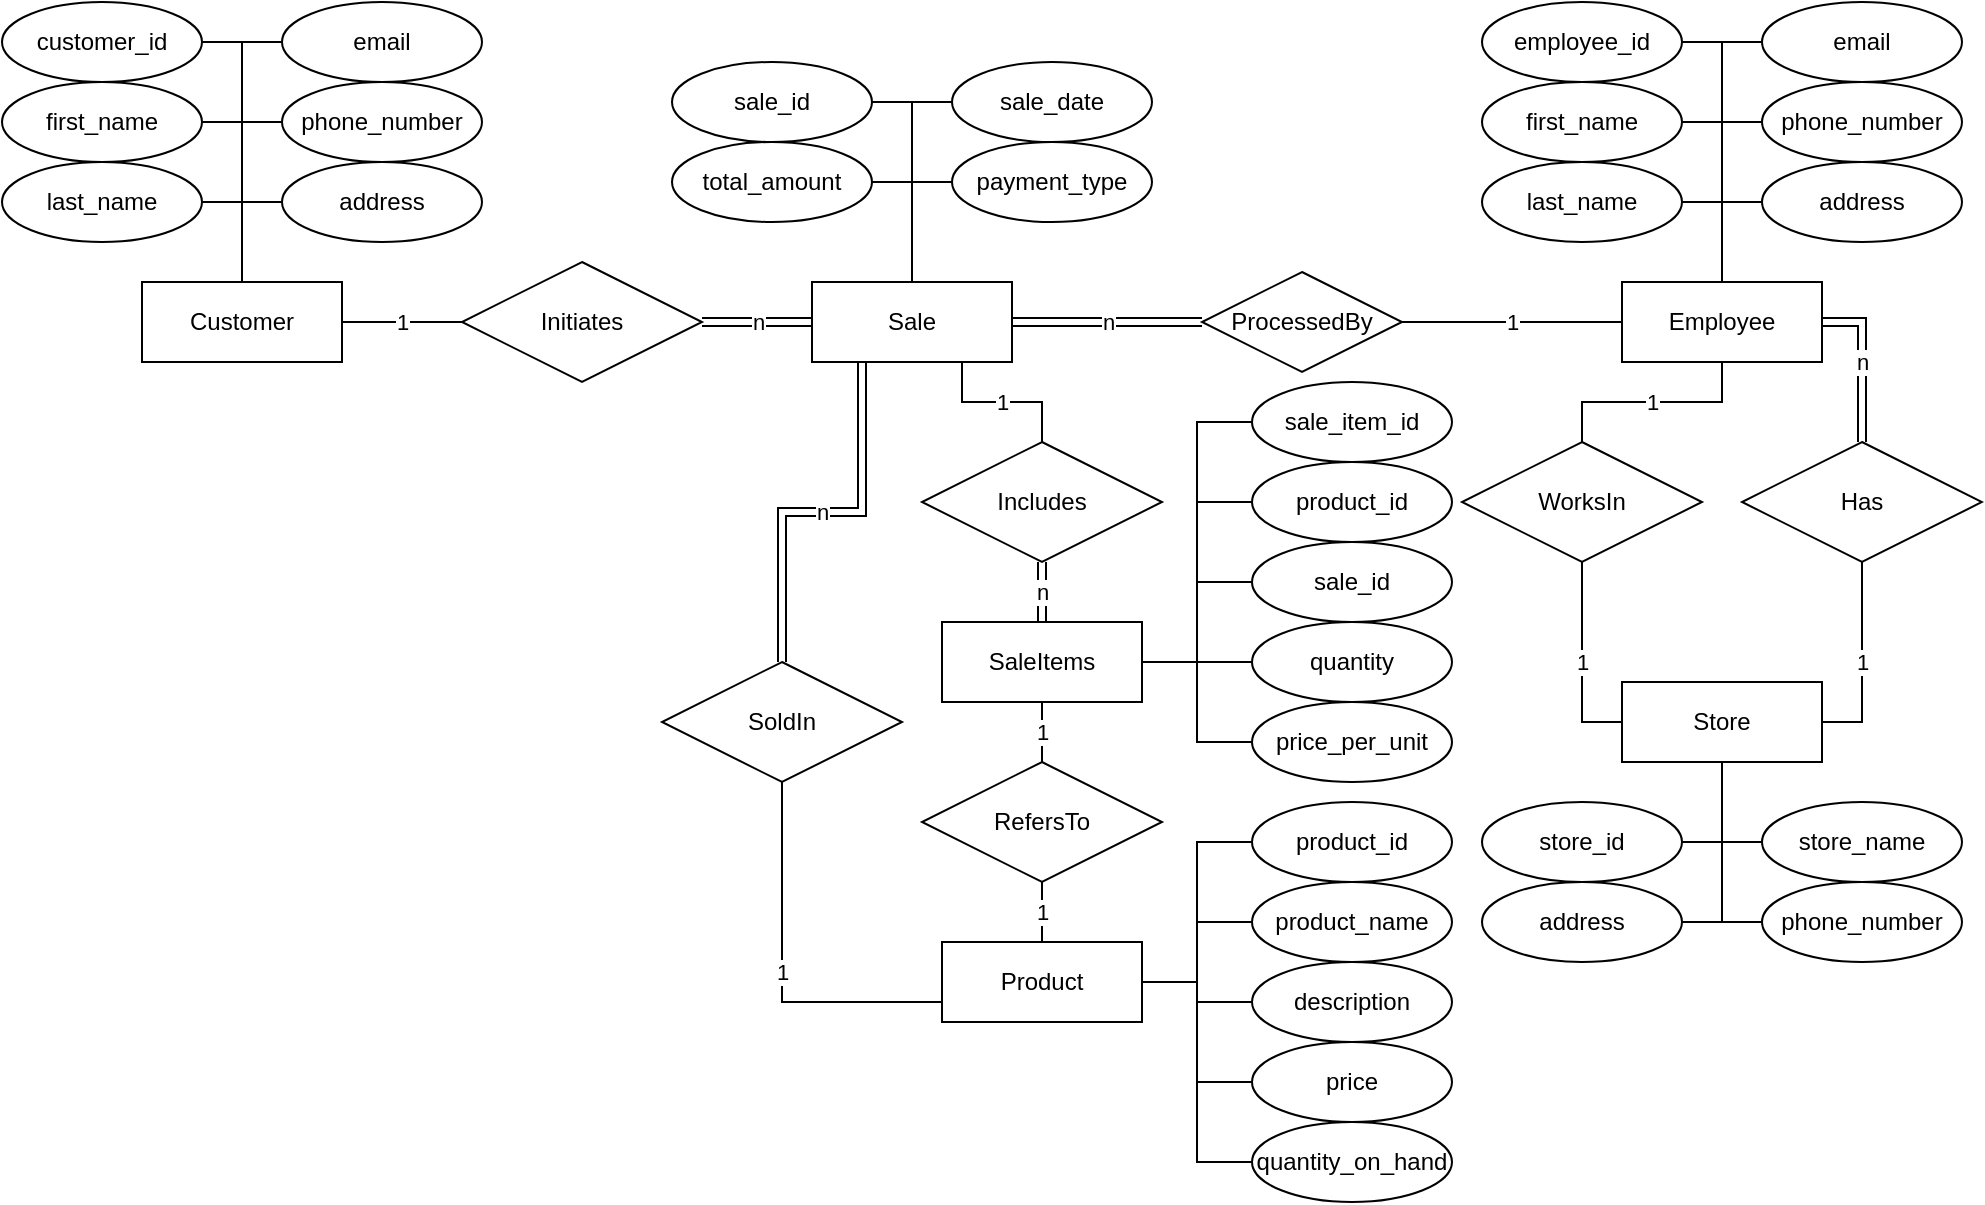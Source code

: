<mxfile version="20.7.4" type="device"><diagram id="R2lEEEUBdFMjLlhIrx00" name="Page-1"><mxGraphModel dx="1434" dy="844" grid="1" gridSize="10" guides="1" tooltips="1" connect="1" arrows="1" fold="1" page="1" pageScale="1" pageWidth="850" pageHeight="1100" math="0" shadow="0" extFonts="Permanent Marker^https://fonts.googleapis.com/css?family=Permanent+Marker"><root><mxCell id="0"/><mxCell id="1" parent="0"/><mxCell id="ybCxKkgcSNiUqqTzbPNa-8" style="edgeStyle=orthogonalEdgeStyle;rounded=0;orthogonalLoop=1;jettySize=auto;html=1;exitX=0.5;exitY=0;exitDx=0;exitDy=0;entryX=1;entryY=0.5;entryDx=0;entryDy=0;endArrow=none;endFill=0;" parent="1" source="ybCxKkgcSNiUqqTzbPNa-1" target="ybCxKkgcSNiUqqTzbPNa-4" edge="1"><mxGeometry relative="1" as="geometry"/></mxCell><mxCell id="ybCxKkgcSNiUqqTzbPNa-9" style="edgeStyle=orthogonalEdgeStyle;rounded=0;orthogonalLoop=1;jettySize=auto;html=1;exitX=0.5;exitY=0;exitDx=0;exitDy=0;entryX=0;entryY=0.5;entryDx=0;entryDy=0;endArrow=none;endFill=0;" parent="1" source="ybCxKkgcSNiUqqTzbPNa-1" target="ybCxKkgcSNiUqqTzbPNa-7" edge="1"><mxGeometry relative="1" as="geometry"/></mxCell><mxCell id="ybCxKkgcSNiUqqTzbPNa-10" style="edgeStyle=orthogonalEdgeStyle;rounded=0;orthogonalLoop=1;jettySize=auto;html=1;exitX=0.5;exitY=0;exitDx=0;exitDy=0;entryX=1;entryY=0.5;entryDx=0;entryDy=0;endArrow=none;endFill=0;" parent="1" source="ybCxKkgcSNiUqqTzbPNa-1" target="ybCxKkgcSNiUqqTzbPNa-3" edge="1"><mxGeometry relative="1" as="geometry"/></mxCell><mxCell id="ybCxKkgcSNiUqqTzbPNa-11" style="edgeStyle=orthogonalEdgeStyle;rounded=0;orthogonalLoop=1;jettySize=auto;html=1;exitX=0.5;exitY=0;exitDx=0;exitDy=0;entryX=0;entryY=0.5;entryDx=0;entryDy=0;endArrow=none;endFill=0;" parent="1" source="ybCxKkgcSNiUqqTzbPNa-1" target="ybCxKkgcSNiUqqTzbPNa-6" edge="1"><mxGeometry relative="1" as="geometry"/></mxCell><mxCell id="ybCxKkgcSNiUqqTzbPNa-12" style="edgeStyle=orthogonalEdgeStyle;rounded=0;orthogonalLoop=1;jettySize=auto;html=1;exitX=0.5;exitY=0;exitDx=0;exitDy=0;entryX=0;entryY=0.5;entryDx=0;entryDy=0;endArrow=none;endFill=0;" parent="1" source="ybCxKkgcSNiUqqTzbPNa-1" target="ybCxKkgcSNiUqqTzbPNa-5" edge="1"><mxGeometry relative="1" as="geometry"/></mxCell><mxCell id="ybCxKkgcSNiUqqTzbPNa-13" style="edgeStyle=orthogonalEdgeStyle;rounded=0;orthogonalLoop=1;jettySize=auto;html=1;exitX=0.5;exitY=0;exitDx=0;exitDy=0;entryX=1;entryY=0.5;entryDx=0;entryDy=0;endArrow=none;endFill=0;" parent="1" source="ybCxKkgcSNiUqqTzbPNa-1" target="ybCxKkgcSNiUqqTzbPNa-2" edge="1"><mxGeometry relative="1" as="geometry"/></mxCell><mxCell id="ybCxKkgcSNiUqqTzbPNa-16" value="1" style="edgeStyle=orthogonalEdgeStyle;rounded=0;orthogonalLoop=1;jettySize=auto;html=1;exitX=1;exitY=0.5;exitDx=0;exitDy=0;entryX=0;entryY=0.5;entryDx=0;entryDy=0;endArrow=none;endFill=0;" parent="1" source="ybCxKkgcSNiUqqTzbPNa-1" target="ybCxKkgcSNiUqqTzbPNa-15" edge="1"><mxGeometry relative="1" as="geometry"/></mxCell><mxCell id="ybCxKkgcSNiUqqTzbPNa-1" value="Customer" style="whiteSpace=wrap;html=1;align=center;" parent="1" vertex="1"><mxGeometry x="90" y="140" width="100" height="40" as="geometry"/></mxCell><mxCell id="ybCxKkgcSNiUqqTzbPNa-2" value="customer_id" style="ellipse;whiteSpace=wrap;html=1;align=center;" parent="1" vertex="1"><mxGeometry x="20" width="100" height="40" as="geometry"/></mxCell><mxCell id="ybCxKkgcSNiUqqTzbPNa-3" value="first_name" style="ellipse;whiteSpace=wrap;html=1;align=center;" parent="1" vertex="1"><mxGeometry x="20" y="40" width="100" height="40" as="geometry"/></mxCell><mxCell id="ybCxKkgcSNiUqqTzbPNa-4" value="last_name" style="ellipse;whiteSpace=wrap;html=1;align=center;" parent="1" vertex="1"><mxGeometry x="20" y="80" width="100" height="40" as="geometry"/></mxCell><mxCell id="ybCxKkgcSNiUqqTzbPNa-5" value="email" style="ellipse;whiteSpace=wrap;html=1;align=center;" parent="1" vertex="1"><mxGeometry x="160" width="100" height="40" as="geometry"/></mxCell><mxCell id="ybCxKkgcSNiUqqTzbPNa-6" value="phone_number" style="ellipse;whiteSpace=wrap;html=1;align=center;" parent="1" vertex="1"><mxGeometry x="160" y="40" width="100" height="40" as="geometry"/></mxCell><mxCell id="ybCxKkgcSNiUqqTzbPNa-7" value="address" style="ellipse;whiteSpace=wrap;html=1;align=center;" parent="1" vertex="1"><mxGeometry x="160" y="80" width="100" height="40" as="geometry"/></mxCell><mxCell id="ybCxKkgcSNiUqqTzbPNa-22" style="edgeStyle=orthogonalEdgeStyle;rounded=0;orthogonalLoop=1;jettySize=auto;html=1;exitX=0.5;exitY=0;exitDx=0;exitDy=0;entryX=1;entryY=0.5;entryDx=0;entryDy=0;endArrow=none;endFill=0;" parent="1" source="ybCxKkgcSNiUqqTzbPNa-14" target="ybCxKkgcSNiUqqTzbPNa-20" edge="1"><mxGeometry relative="1" as="geometry"/></mxCell><mxCell id="ybCxKkgcSNiUqqTzbPNa-23" style="edgeStyle=orthogonalEdgeStyle;rounded=0;orthogonalLoop=1;jettySize=auto;html=1;exitX=0.5;exitY=0;exitDx=0;exitDy=0;entryX=0;entryY=0.5;entryDx=0;entryDy=0;endArrow=none;endFill=0;" parent="1" source="ybCxKkgcSNiUqqTzbPNa-14" target="ybCxKkgcSNiUqqTzbPNa-21" edge="1"><mxGeometry relative="1" as="geometry"/></mxCell><mxCell id="ybCxKkgcSNiUqqTzbPNa-24" style="edgeStyle=orthogonalEdgeStyle;rounded=0;orthogonalLoop=1;jettySize=auto;html=1;exitX=0.5;exitY=0;exitDx=0;exitDy=0;entryX=1;entryY=0.5;entryDx=0;entryDy=0;endArrow=none;endFill=0;" parent="1" source="ybCxKkgcSNiUqqTzbPNa-14" target="ybCxKkgcSNiUqqTzbPNa-18" edge="1"><mxGeometry relative="1" as="geometry"/></mxCell><mxCell id="ybCxKkgcSNiUqqTzbPNa-25" style="edgeStyle=orthogonalEdgeStyle;rounded=0;orthogonalLoop=1;jettySize=auto;html=1;exitX=0.5;exitY=0;exitDx=0;exitDy=0;entryX=0;entryY=0.5;entryDx=0;entryDy=0;endArrow=none;endFill=0;" parent="1" source="ybCxKkgcSNiUqqTzbPNa-14" target="ybCxKkgcSNiUqqTzbPNa-19" edge="1"><mxGeometry relative="1" as="geometry"/></mxCell><mxCell id="ybCxKkgcSNiUqqTzbPNa-28" value="1" style="edgeStyle=orthogonalEdgeStyle;rounded=0;orthogonalLoop=1;jettySize=auto;html=1;exitX=0.75;exitY=1;exitDx=0;exitDy=0;entryX=0.5;entryY=0;entryDx=0;entryDy=0;endArrow=none;endFill=0;" parent="1" source="ybCxKkgcSNiUqqTzbPNa-14" target="ybCxKkgcSNiUqqTzbPNa-27" edge="1"><mxGeometry relative="1" as="geometry"><mxPoint x="485" y="180" as="sourcePoint"/></mxGeometry></mxCell><mxCell id="ybCxKkgcSNiUqqTzbPNa-63" value="n" style="edgeStyle=orthogonalEdgeStyle;rounded=0;orthogonalLoop=1;jettySize=auto;html=1;exitX=1;exitY=0.5;exitDx=0;exitDy=0;entryX=0;entryY=0.5;entryDx=0;entryDy=0;endArrow=none;endFill=0;shape=link;" parent="1" source="ybCxKkgcSNiUqqTzbPNa-14" target="ybCxKkgcSNiUqqTzbPNa-61" edge="1"><mxGeometry relative="1" as="geometry"/></mxCell><mxCell id="ybCxKkgcSNiUqqTzbPNa-14" value="Sale" style="whiteSpace=wrap;html=1;align=center;" parent="1" vertex="1"><mxGeometry x="425" y="140" width="100" height="40" as="geometry"/></mxCell><mxCell id="ybCxKkgcSNiUqqTzbPNa-17" value="n" style="edgeStyle=orthogonalEdgeStyle;rounded=0;orthogonalLoop=1;jettySize=auto;html=1;exitX=1;exitY=0.5;exitDx=0;exitDy=0;entryX=0;entryY=0.5;entryDx=0;entryDy=0;endArrow=none;endFill=0;shape=link;" parent="1" source="ybCxKkgcSNiUqqTzbPNa-15" target="ybCxKkgcSNiUqqTzbPNa-14" edge="1"><mxGeometry relative="1" as="geometry"/></mxCell><mxCell id="ybCxKkgcSNiUqqTzbPNa-15" value="Initiates" style="shape=rhombus;perimeter=rhombusPerimeter;whiteSpace=wrap;html=1;align=center;" parent="1" vertex="1"><mxGeometry x="250" y="130" width="120" height="60" as="geometry"/></mxCell><mxCell id="ybCxKkgcSNiUqqTzbPNa-18" value="sale_id" style="ellipse;whiteSpace=wrap;html=1;align=center;" parent="1" vertex="1"><mxGeometry x="355" y="30" width="100" height="40" as="geometry"/></mxCell><mxCell id="ybCxKkgcSNiUqqTzbPNa-19" value="sale_date" style="ellipse;whiteSpace=wrap;html=1;align=center;" parent="1" vertex="1"><mxGeometry x="495" y="30" width="100" height="40" as="geometry"/></mxCell><mxCell id="ybCxKkgcSNiUqqTzbPNa-20" value="total_amount" style="ellipse;whiteSpace=wrap;html=1;align=center;" parent="1" vertex="1"><mxGeometry x="355" y="70" width="100" height="40" as="geometry"/></mxCell><mxCell id="ybCxKkgcSNiUqqTzbPNa-21" value="payment_type" style="ellipse;whiteSpace=wrap;html=1;align=center;" parent="1" vertex="1"><mxGeometry x="495" y="70" width="100" height="40" as="geometry"/></mxCell><mxCell id="ybCxKkgcSNiUqqTzbPNa-37" style="edgeStyle=orthogonalEdgeStyle;rounded=0;orthogonalLoop=1;jettySize=auto;html=1;exitX=1;exitY=0.5;exitDx=0;exitDy=0;entryX=0;entryY=0.5;entryDx=0;entryDy=0;endArrow=none;endFill=0;" parent="1" source="ybCxKkgcSNiUqqTzbPNa-26" target="ybCxKkgcSNiUqqTzbPNa-36" edge="1"><mxGeometry relative="1" as="geometry"/></mxCell><mxCell id="ybCxKkgcSNiUqqTzbPNa-38" style="edgeStyle=orthogonalEdgeStyle;rounded=0;orthogonalLoop=1;jettySize=auto;html=1;exitX=1;exitY=0.5;exitDx=0;exitDy=0;entryX=0;entryY=0.5;entryDx=0;entryDy=0;endArrow=none;endFill=0;" parent="1" source="ybCxKkgcSNiUqqTzbPNa-26" target="ybCxKkgcSNiUqqTzbPNa-35" edge="1"><mxGeometry relative="1" as="geometry"/></mxCell><mxCell id="ybCxKkgcSNiUqqTzbPNa-39" style="edgeStyle=orthogonalEdgeStyle;rounded=0;orthogonalLoop=1;jettySize=auto;html=1;exitX=1;exitY=0.5;exitDx=0;exitDy=0;entryX=0;entryY=0.5;entryDx=0;entryDy=0;endArrow=none;endFill=0;" parent="1" source="ybCxKkgcSNiUqqTzbPNa-26" target="ybCxKkgcSNiUqqTzbPNa-32" edge="1"><mxGeometry relative="1" as="geometry"/></mxCell><mxCell id="ybCxKkgcSNiUqqTzbPNa-40" style="edgeStyle=orthogonalEdgeStyle;rounded=0;orthogonalLoop=1;jettySize=auto;html=1;exitX=1;exitY=0.5;exitDx=0;exitDy=0;entryX=0;entryY=0.5;entryDx=0;entryDy=0;endArrow=none;endFill=0;" parent="1" source="ybCxKkgcSNiUqqTzbPNa-26" target="ybCxKkgcSNiUqqTzbPNa-34" edge="1"><mxGeometry relative="1" as="geometry"/></mxCell><mxCell id="ybCxKkgcSNiUqqTzbPNa-42" style="edgeStyle=orthogonalEdgeStyle;rounded=0;orthogonalLoop=1;jettySize=auto;html=1;exitX=1;exitY=0.5;exitDx=0;exitDy=0;entryX=0;entryY=0.5;entryDx=0;entryDy=0;endArrow=none;endFill=0;" parent="1" source="ybCxKkgcSNiUqqTzbPNa-26" target="ybCxKkgcSNiUqqTzbPNa-31" edge="1"><mxGeometry relative="1" as="geometry"/></mxCell><mxCell id="ybCxKkgcSNiUqqTzbPNa-45" value="1" style="edgeStyle=orthogonalEdgeStyle;rounded=0;orthogonalLoop=1;jettySize=auto;html=1;exitX=0.5;exitY=1;exitDx=0;exitDy=0;entryX=0.5;entryY=0;entryDx=0;entryDy=0;endArrow=none;endFill=0;" parent="1" source="ybCxKkgcSNiUqqTzbPNa-26" target="ybCxKkgcSNiUqqTzbPNa-44" edge="1"><mxGeometry relative="1" as="geometry"/></mxCell><mxCell id="ybCxKkgcSNiUqqTzbPNa-26" value="SaleItems" style="whiteSpace=wrap;html=1;align=center;" parent="1" vertex="1"><mxGeometry x="490" y="310" width="100" height="40" as="geometry"/></mxCell><mxCell id="ybCxKkgcSNiUqqTzbPNa-29" value="n" style="edgeStyle=orthogonalEdgeStyle;rounded=0;orthogonalLoop=1;jettySize=auto;html=1;exitX=0.5;exitY=1;exitDx=0;exitDy=0;entryX=0.5;entryY=0;entryDx=0;entryDy=0;endArrow=none;endFill=0;shape=link;" parent="1" source="ybCxKkgcSNiUqqTzbPNa-27" target="ybCxKkgcSNiUqqTzbPNa-26" edge="1"><mxGeometry relative="1" as="geometry"/></mxCell><mxCell id="ybCxKkgcSNiUqqTzbPNa-27" value="Includes" style="shape=rhombus;perimeter=rhombusPerimeter;whiteSpace=wrap;html=1;align=center;" parent="1" vertex="1"><mxGeometry x="480" y="220" width="120" height="60" as="geometry"/></mxCell><mxCell id="ybCxKkgcSNiUqqTzbPNa-31" value="sale_item_id" style="ellipse;whiteSpace=wrap;html=1;align=center;" parent="1" vertex="1"><mxGeometry x="645" y="190" width="100" height="40" as="geometry"/></mxCell><mxCell id="ybCxKkgcSNiUqqTzbPNa-32" value="sale_id" style="ellipse;whiteSpace=wrap;html=1;align=center;" parent="1" vertex="1"><mxGeometry x="645" y="270" width="100" height="40" as="geometry"/></mxCell><mxCell id="ybCxKkgcSNiUqqTzbPNa-34" value="product_id" style="ellipse;whiteSpace=wrap;html=1;align=center;" parent="1" vertex="1"><mxGeometry x="645" y="230" width="100" height="40" as="geometry"/></mxCell><mxCell id="ybCxKkgcSNiUqqTzbPNa-35" value="quantity" style="ellipse;whiteSpace=wrap;html=1;align=center;" parent="1" vertex="1"><mxGeometry x="645" y="310" width="100" height="40" as="geometry"/></mxCell><mxCell id="ybCxKkgcSNiUqqTzbPNa-36" value="price_per_unit" style="ellipse;whiteSpace=wrap;html=1;align=center;" parent="1" vertex="1"><mxGeometry x="645" y="350" width="100" height="40" as="geometry"/></mxCell><mxCell id="ybCxKkgcSNiUqqTzbPNa-52" style="edgeStyle=orthogonalEdgeStyle;rounded=0;orthogonalLoop=1;jettySize=auto;html=1;exitX=1;exitY=0.5;exitDx=0;exitDy=0;entryX=0;entryY=0.5;entryDx=0;entryDy=0;endArrow=none;endFill=0;" parent="1" source="ybCxKkgcSNiUqqTzbPNa-43" target="ybCxKkgcSNiUqqTzbPNa-47" edge="1"><mxGeometry relative="1" as="geometry"/></mxCell><mxCell id="ybCxKkgcSNiUqqTzbPNa-53" style="edgeStyle=orthogonalEdgeStyle;rounded=0;orthogonalLoop=1;jettySize=auto;html=1;exitX=1;exitY=0.5;exitDx=0;exitDy=0;entryX=0;entryY=0.5;entryDx=0;entryDy=0;endArrow=none;endFill=0;" parent="1" source="ybCxKkgcSNiUqqTzbPNa-43" target="ybCxKkgcSNiUqqTzbPNa-48" edge="1"><mxGeometry relative="1" as="geometry"/></mxCell><mxCell id="ybCxKkgcSNiUqqTzbPNa-54" style="edgeStyle=orthogonalEdgeStyle;rounded=0;orthogonalLoop=1;jettySize=auto;html=1;exitX=1;exitY=0.5;exitDx=0;exitDy=0;entryX=0;entryY=0.5;entryDx=0;entryDy=0;endArrow=none;endFill=0;" parent="1" source="ybCxKkgcSNiUqqTzbPNa-43" target="ybCxKkgcSNiUqqTzbPNa-49" edge="1"><mxGeometry relative="1" as="geometry"/></mxCell><mxCell id="ybCxKkgcSNiUqqTzbPNa-55" style="edgeStyle=orthogonalEdgeStyle;rounded=0;orthogonalLoop=1;jettySize=auto;html=1;exitX=1;exitY=0.5;exitDx=0;exitDy=0;entryX=0;entryY=0.5;entryDx=0;entryDy=0;endArrow=none;endFill=0;" parent="1" source="ybCxKkgcSNiUqqTzbPNa-43" target="ybCxKkgcSNiUqqTzbPNa-50" edge="1"><mxGeometry relative="1" as="geometry"/></mxCell><mxCell id="ybCxKkgcSNiUqqTzbPNa-56" style="edgeStyle=orthogonalEdgeStyle;rounded=0;orthogonalLoop=1;jettySize=auto;html=1;exitX=1;exitY=0.5;exitDx=0;exitDy=0;entryX=0;entryY=0.5;entryDx=0;entryDy=0;endArrow=none;endFill=0;" parent="1" source="ybCxKkgcSNiUqqTzbPNa-43" target="ybCxKkgcSNiUqqTzbPNa-51" edge="1"><mxGeometry relative="1" as="geometry"/></mxCell><mxCell id="ybCxKkgcSNiUqqTzbPNa-43" value="Product" style="whiteSpace=wrap;html=1;align=center;" parent="1" vertex="1"><mxGeometry x="490" y="470" width="100" height="40" as="geometry"/></mxCell><mxCell id="ybCxKkgcSNiUqqTzbPNa-46" value="1" style="edgeStyle=orthogonalEdgeStyle;rounded=0;orthogonalLoop=1;jettySize=auto;html=1;exitX=0.5;exitY=1;exitDx=0;exitDy=0;entryX=0.5;entryY=0;entryDx=0;entryDy=0;endArrow=none;endFill=0;" parent="1" source="ybCxKkgcSNiUqqTzbPNa-44" target="ybCxKkgcSNiUqqTzbPNa-43" edge="1"><mxGeometry relative="1" as="geometry"/></mxCell><mxCell id="ybCxKkgcSNiUqqTzbPNa-44" value="RefersTo" style="shape=rhombus;perimeter=rhombusPerimeter;whiteSpace=wrap;html=1;align=center;" parent="1" vertex="1"><mxGeometry x="480" y="380" width="120" height="60" as="geometry"/></mxCell><mxCell id="ybCxKkgcSNiUqqTzbPNa-47" value="product_id" style="ellipse;whiteSpace=wrap;html=1;align=center;" parent="1" vertex="1"><mxGeometry x="645" y="400" width="100" height="40" as="geometry"/></mxCell><mxCell id="ybCxKkgcSNiUqqTzbPNa-48" value="product_name" style="ellipse;whiteSpace=wrap;html=1;align=center;" parent="1" vertex="1"><mxGeometry x="645" y="440" width="100" height="40" as="geometry"/></mxCell><mxCell id="ybCxKkgcSNiUqqTzbPNa-49" value="description" style="ellipse;whiteSpace=wrap;html=1;align=center;" parent="1" vertex="1"><mxGeometry x="645" y="480" width="100" height="40" as="geometry"/></mxCell><mxCell id="ybCxKkgcSNiUqqTzbPNa-50" value="price" style="ellipse;whiteSpace=wrap;html=1;align=center;" parent="1" vertex="1"><mxGeometry x="645" y="520" width="100" height="40" as="geometry"/></mxCell><mxCell id="ybCxKkgcSNiUqqTzbPNa-51" value="quantity_on_hand" style="ellipse;whiteSpace=wrap;html=1;align=center;" parent="1" vertex="1"><mxGeometry x="645" y="560" width="100" height="40" as="geometry"/></mxCell><mxCell id="ybCxKkgcSNiUqqTzbPNa-58" value="n" style="edgeStyle=orthogonalEdgeStyle;rounded=0;orthogonalLoop=1;jettySize=auto;html=1;exitX=0.5;exitY=0;exitDx=0;exitDy=0;entryX=0.25;entryY=1;entryDx=0;entryDy=0;endArrow=none;endFill=0;shape=link;" parent="1" source="ybCxKkgcSNiUqqTzbPNa-57" target="ybCxKkgcSNiUqqTzbPNa-14" edge="1"><mxGeometry relative="1" as="geometry"/></mxCell><mxCell id="ybCxKkgcSNiUqqTzbPNa-59" value="1" style="edgeStyle=orthogonalEdgeStyle;rounded=0;orthogonalLoop=1;jettySize=auto;html=1;exitX=0.5;exitY=1;exitDx=0;exitDy=0;entryX=0;entryY=0.75;entryDx=0;entryDy=0;endArrow=none;endFill=0;" parent="1" source="ybCxKkgcSNiUqqTzbPNa-57" target="ybCxKkgcSNiUqqTzbPNa-43" edge="1"><mxGeometry relative="1" as="geometry"/></mxCell><mxCell id="ybCxKkgcSNiUqqTzbPNa-57" value="SoldIn" style="shape=rhombus;perimeter=rhombusPerimeter;whiteSpace=wrap;html=1;align=center;" parent="1" vertex="1"><mxGeometry x="350" y="330" width="120" height="60" as="geometry"/></mxCell><mxCell id="ybCxKkgcSNiUqqTzbPNa-70" style="edgeStyle=orthogonalEdgeStyle;rounded=0;orthogonalLoop=1;jettySize=auto;html=1;exitX=0.5;exitY=0;exitDx=0;exitDy=0;entryX=1;entryY=0.5;entryDx=0;entryDy=0;endArrow=none;endFill=0;" parent="1" source="ybCxKkgcSNiUqqTzbPNa-60" target="ybCxKkgcSNiUqqTzbPNa-66" edge="1"><mxGeometry relative="1" as="geometry"/></mxCell><mxCell id="ybCxKkgcSNiUqqTzbPNa-71" style="edgeStyle=orthogonalEdgeStyle;rounded=0;orthogonalLoop=1;jettySize=auto;html=1;exitX=0.5;exitY=0;exitDx=0;exitDy=0;entryX=0;entryY=0.5;entryDx=0;entryDy=0;endArrow=none;endFill=0;" parent="1" source="ybCxKkgcSNiUqqTzbPNa-60" target="ybCxKkgcSNiUqqTzbPNa-69" edge="1"><mxGeometry relative="1" as="geometry"/></mxCell><mxCell id="ybCxKkgcSNiUqqTzbPNa-72" style="edgeStyle=orthogonalEdgeStyle;rounded=0;orthogonalLoop=1;jettySize=auto;html=1;exitX=0.5;exitY=0;exitDx=0;exitDy=0;entryX=1;entryY=0.5;entryDx=0;entryDy=0;endArrow=none;endFill=0;" parent="1" source="ybCxKkgcSNiUqqTzbPNa-60" target="ybCxKkgcSNiUqqTzbPNa-65" edge="1"><mxGeometry relative="1" as="geometry"/></mxCell><mxCell id="ybCxKkgcSNiUqqTzbPNa-73" style="edgeStyle=orthogonalEdgeStyle;rounded=0;orthogonalLoop=1;jettySize=auto;html=1;exitX=0.5;exitY=0;exitDx=0;exitDy=0;entryX=0;entryY=0.5;entryDx=0;entryDy=0;endArrow=none;endFill=0;" parent="1" source="ybCxKkgcSNiUqqTzbPNa-60" target="ybCxKkgcSNiUqqTzbPNa-68" edge="1"><mxGeometry relative="1" as="geometry"/></mxCell><mxCell id="ybCxKkgcSNiUqqTzbPNa-74" style="edgeStyle=orthogonalEdgeStyle;rounded=0;orthogonalLoop=1;jettySize=auto;html=1;exitX=0.5;exitY=0;exitDx=0;exitDy=0;entryX=1;entryY=0.5;entryDx=0;entryDy=0;endArrow=none;endFill=0;" parent="1" source="ybCxKkgcSNiUqqTzbPNa-60" target="ybCxKkgcSNiUqqTzbPNa-64" edge="1"><mxGeometry relative="1" as="geometry"/></mxCell><mxCell id="ybCxKkgcSNiUqqTzbPNa-75" style="edgeStyle=orthogonalEdgeStyle;rounded=0;orthogonalLoop=1;jettySize=auto;html=1;exitX=0.5;exitY=0;exitDx=0;exitDy=0;entryX=0;entryY=0.5;entryDx=0;entryDy=0;endArrow=none;endFill=0;" parent="1" source="ybCxKkgcSNiUqqTzbPNa-60" target="ybCxKkgcSNiUqqTzbPNa-67" edge="1"><mxGeometry relative="1" as="geometry"/></mxCell><mxCell id="ybCxKkgcSNiUqqTzbPNa-79" value="1" style="edgeStyle=orthogonalEdgeStyle;rounded=0;orthogonalLoop=1;jettySize=auto;html=1;exitX=0.5;exitY=1;exitDx=0;exitDy=0;entryX=0.5;entryY=0;entryDx=0;entryDy=0;endArrow=none;endFill=0;" parent="1" source="ybCxKkgcSNiUqqTzbPNa-60" target="ybCxKkgcSNiUqqTzbPNa-77" edge="1"><mxGeometry relative="1" as="geometry"/></mxCell><mxCell id="ybCxKkgcSNiUqqTzbPNa-60" value="Employee" style="whiteSpace=wrap;html=1;align=center;" parent="1" vertex="1"><mxGeometry x="830" y="140" width="100" height="40" as="geometry"/></mxCell><mxCell id="ybCxKkgcSNiUqqTzbPNa-62" value="1" style="edgeStyle=orthogonalEdgeStyle;rounded=0;orthogonalLoop=1;jettySize=auto;html=1;exitX=1;exitY=0.5;exitDx=0;exitDy=0;entryX=0;entryY=0.5;entryDx=0;entryDy=0;endArrow=none;endFill=0;" parent="1" source="ybCxKkgcSNiUqqTzbPNa-61" target="ybCxKkgcSNiUqqTzbPNa-60" edge="1"><mxGeometry relative="1" as="geometry"/></mxCell><mxCell id="ybCxKkgcSNiUqqTzbPNa-61" value="ProcessedBy" style="shape=rhombus;perimeter=rhombusPerimeter;whiteSpace=wrap;html=1;align=center;" parent="1" vertex="1"><mxGeometry x="620" y="135" width="100" height="50" as="geometry"/></mxCell><mxCell id="ybCxKkgcSNiUqqTzbPNa-64" value="employee_id" style="ellipse;whiteSpace=wrap;html=1;align=center;" parent="1" vertex="1"><mxGeometry x="760" width="100" height="40" as="geometry"/></mxCell><mxCell id="ybCxKkgcSNiUqqTzbPNa-65" value="first_name" style="ellipse;whiteSpace=wrap;html=1;align=center;" parent="1" vertex="1"><mxGeometry x="760" y="40" width="100" height="40" as="geometry"/></mxCell><mxCell id="ybCxKkgcSNiUqqTzbPNa-66" value="last_name" style="ellipse;whiteSpace=wrap;html=1;align=center;" parent="1" vertex="1"><mxGeometry x="760" y="80" width="100" height="40" as="geometry"/></mxCell><mxCell id="ybCxKkgcSNiUqqTzbPNa-67" value="email" style="ellipse;whiteSpace=wrap;html=1;align=center;" parent="1" vertex="1"><mxGeometry x="900" width="100" height="40" as="geometry"/></mxCell><mxCell id="ybCxKkgcSNiUqqTzbPNa-68" value="phone_number" style="ellipse;whiteSpace=wrap;html=1;align=center;" parent="1" vertex="1"><mxGeometry x="900" y="40" width="100" height="40" as="geometry"/></mxCell><mxCell id="ybCxKkgcSNiUqqTzbPNa-69" value="address" style="ellipse;whiteSpace=wrap;html=1;align=center;" parent="1" vertex="1"><mxGeometry x="900" y="80" width="100" height="40" as="geometry"/></mxCell><mxCell id="ybCxKkgcSNiUqqTzbPNa-81" value="1" style="edgeStyle=orthogonalEdgeStyle;rounded=0;orthogonalLoop=1;jettySize=auto;html=1;exitX=1;exitY=0.5;exitDx=0;exitDy=0;entryX=0.5;entryY=1;entryDx=0;entryDy=0;endArrow=none;endFill=0;" parent="1" source="ybCxKkgcSNiUqqTzbPNa-76" target="ybCxKkgcSNiUqqTzbPNa-78" edge="1"><mxGeometry relative="1" as="geometry"/></mxCell><mxCell id="ybCxKkgcSNiUqqTzbPNa-88" style="edgeStyle=orthogonalEdgeStyle;rounded=0;orthogonalLoop=1;jettySize=auto;html=1;exitX=0.5;exitY=1;exitDx=0;exitDy=0;entryX=1;entryY=0.5;entryDx=0;entryDy=0;endArrow=none;endFill=0;" parent="1" source="ybCxKkgcSNiUqqTzbPNa-76" target="ybCxKkgcSNiUqqTzbPNa-84" edge="1"><mxGeometry relative="1" as="geometry"/></mxCell><mxCell id="ybCxKkgcSNiUqqTzbPNa-89" style="edgeStyle=orthogonalEdgeStyle;rounded=0;orthogonalLoop=1;jettySize=auto;html=1;exitX=0.5;exitY=1;exitDx=0;exitDy=0;entryX=0;entryY=0.5;entryDx=0;entryDy=0;endArrow=none;endFill=0;" parent="1" source="ybCxKkgcSNiUqqTzbPNa-76" target="ybCxKkgcSNiUqqTzbPNa-85" edge="1"><mxGeometry relative="1" as="geometry"/></mxCell><mxCell id="ybCxKkgcSNiUqqTzbPNa-90" style="edgeStyle=orthogonalEdgeStyle;rounded=0;orthogonalLoop=1;jettySize=auto;html=1;exitX=0.5;exitY=1;exitDx=0;exitDy=0;entryX=1;entryY=0.5;entryDx=0;entryDy=0;endArrow=none;endFill=0;" parent="1" source="ybCxKkgcSNiUqqTzbPNa-76" target="ybCxKkgcSNiUqqTzbPNa-86" edge="1"><mxGeometry relative="1" as="geometry"/></mxCell><mxCell id="ybCxKkgcSNiUqqTzbPNa-91" style="edgeStyle=orthogonalEdgeStyle;rounded=0;orthogonalLoop=1;jettySize=auto;html=1;exitX=0.5;exitY=1;exitDx=0;exitDy=0;entryX=0;entryY=0.5;entryDx=0;entryDy=0;endArrow=none;endFill=0;" parent="1" source="ybCxKkgcSNiUqqTzbPNa-76" target="ybCxKkgcSNiUqqTzbPNa-87" edge="1"><mxGeometry relative="1" as="geometry"/></mxCell><mxCell id="ybCxKkgcSNiUqqTzbPNa-76" value="Store" style="whiteSpace=wrap;html=1;align=center;" parent="1" vertex="1"><mxGeometry x="830" y="340" width="100" height="40" as="geometry"/></mxCell><mxCell id="ybCxKkgcSNiUqqTzbPNa-80" value="1" style="edgeStyle=orthogonalEdgeStyle;rounded=0;orthogonalLoop=1;jettySize=auto;html=1;exitX=0.5;exitY=1;exitDx=0;exitDy=0;entryX=0;entryY=0.5;entryDx=0;entryDy=0;endArrow=none;endFill=0;" parent="1" source="ybCxKkgcSNiUqqTzbPNa-77" target="ybCxKkgcSNiUqqTzbPNa-76" edge="1"><mxGeometry relative="1" as="geometry"/></mxCell><mxCell id="ybCxKkgcSNiUqqTzbPNa-77" value="WorksIn" style="shape=rhombus;perimeter=rhombusPerimeter;whiteSpace=wrap;html=1;align=center;" parent="1" vertex="1"><mxGeometry x="750" y="220" width="120" height="60" as="geometry"/></mxCell><mxCell id="ybCxKkgcSNiUqqTzbPNa-82" value="n" style="edgeStyle=orthogonalEdgeStyle;rounded=0;orthogonalLoop=1;jettySize=auto;html=1;exitX=0.5;exitY=0;exitDx=0;exitDy=0;entryX=1;entryY=0.5;entryDx=0;entryDy=0;endArrow=none;endFill=0;shape=link;" parent="1" source="ybCxKkgcSNiUqqTzbPNa-78" target="ybCxKkgcSNiUqqTzbPNa-60" edge="1"><mxGeometry relative="1" as="geometry"/></mxCell><mxCell id="ybCxKkgcSNiUqqTzbPNa-78" value="Has" style="shape=rhombus;perimeter=rhombusPerimeter;whiteSpace=wrap;html=1;align=center;" parent="1" vertex="1"><mxGeometry x="890" y="220" width="120" height="60" as="geometry"/></mxCell><mxCell id="ybCxKkgcSNiUqqTzbPNa-84" value="store_id" style="ellipse;whiteSpace=wrap;html=1;align=center;" parent="1" vertex="1"><mxGeometry x="760" y="400" width="100" height="40" as="geometry"/></mxCell><mxCell id="ybCxKkgcSNiUqqTzbPNa-85" value="store_name" style="ellipse;whiteSpace=wrap;html=1;align=center;" parent="1" vertex="1"><mxGeometry x="900" y="400" width="100" height="40" as="geometry"/></mxCell><mxCell id="ybCxKkgcSNiUqqTzbPNa-86" value="address" style="ellipse;whiteSpace=wrap;html=1;align=center;" parent="1" vertex="1"><mxGeometry x="760" y="440" width="100" height="40" as="geometry"/></mxCell><mxCell id="ybCxKkgcSNiUqqTzbPNa-87" value="phone_number" style="ellipse;whiteSpace=wrap;html=1;align=center;" parent="1" vertex="1"><mxGeometry x="900" y="440" width="100" height="40" as="geometry"/></mxCell></root></mxGraphModel></diagram></mxfile>